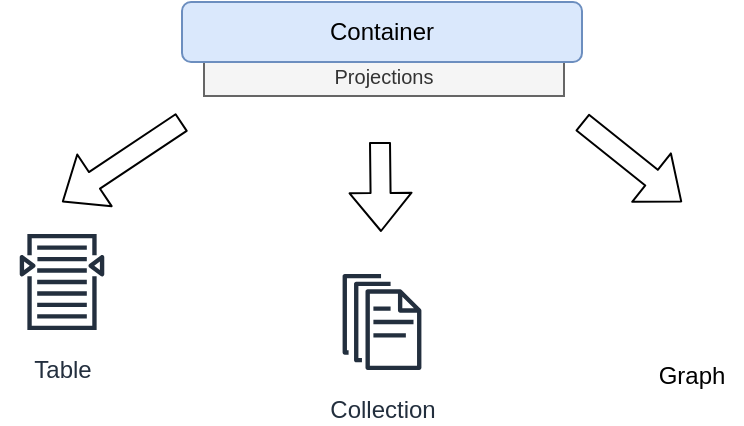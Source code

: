 <mxfile version="14.4.9" type="github">
  <diagram id="zV1JQLpAThjoI-ff-nk5" name="Page-1">
    <mxGraphModel dx="1422" dy="834" grid="1" gridSize="10" guides="1" tooltips="1" connect="1" arrows="1" fold="1" page="1" pageScale="1" pageWidth="850" pageHeight="1100" math="0" shadow="0">
      <root>
        <mxCell id="0" />
        <mxCell id="1" parent="0" />
        <mxCell id="FBbl8Q00sxEDUlRlCji_-13" value="Projections" style="rounded=0;whiteSpace=wrap;html=1;fillColor=#f5f5f5;strokeColor=#666666;fontColor=#333333;fontSize=10;" vertex="1" parent="1">
          <mxGeometry x="351" y="87" width="180" height="20" as="geometry" />
        </mxCell>
        <mxCell id="FBbl8Q00sxEDUlRlCji_-1" value="Container" style="rounded=1;whiteSpace=wrap;html=1;fillColor=#dae8fc;strokeColor=#6c8ebf;" vertex="1" parent="1">
          <mxGeometry x="340" y="60" width="200" height="30" as="geometry" />
        </mxCell>
        <mxCell id="FBbl8Q00sxEDUlRlCji_-2" value="" style="shape=flexArrow;endArrow=classic;html=1;" edge="1" parent="1">
          <mxGeometry width="50" height="50" relative="1" as="geometry">
            <mxPoint x="340" y="120" as="sourcePoint" />
            <mxPoint x="280" y="160" as="targetPoint" />
          </mxGeometry>
        </mxCell>
        <mxCell id="FBbl8Q00sxEDUlRlCji_-3" value="" style="shape=flexArrow;endArrow=classic;html=1;" edge="1" parent="1">
          <mxGeometry width="50" height="50" relative="1" as="geometry">
            <mxPoint x="439" y="130" as="sourcePoint" />
            <mxPoint x="439.5" y="175" as="targetPoint" />
          </mxGeometry>
        </mxCell>
        <mxCell id="FBbl8Q00sxEDUlRlCji_-4" value="" style="shape=flexArrow;endArrow=classic;html=1;" edge="1" parent="1">
          <mxGeometry width="50" height="50" relative="1" as="geometry">
            <mxPoint x="540" y="120" as="sourcePoint" />
            <mxPoint x="590" y="160" as="targetPoint" />
          </mxGeometry>
        </mxCell>
        <mxCell id="FBbl8Q00sxEDUlRlCji_-7" value="Table" style="outlineConnect=0;fontColor=#232F3E;gradientColor=none;strokeColor=#232F3E;fillColor=#ffffff;dashed=0;verticalLabelPosition=bottom;verticalAlign=top;align=center;html=1;fontSize=12;fontStyle=0;aspect=fixed;shape=mxgraph.aws4.resourceIcon;resIcon=mxgraph.aws4.search_documents;" vertex="1" parent="1">
          <mxGeometry x="250" y="170" width="60" height="60" as="geometry" />
        </mxCell>
        <mxCell id="FBbl8Q00sxEDUlRlCji_-8" value="Collection" style="outlineConnect=0;fontColor=#232F3E;gradientColor=none;strokeColor=#232F3E;fillColor=#ffffff;dashed=0;verticalLabelPosition=bottom;verticalAlign=top;align=center;html=1;fontSize=12;fontStyle=0;aspect=fixed;shape=mxgraph.aws4.resourceIcon;resIcon=mxgraph.aws4.documents;" vertex="1" parent="1">
          <mxGeometry x="410" y="190" width="60" height="60" as="geometry" />
        </mxCell>
        <mxCell id="FBbl8Q00sxEDUlRlCji_-11" value="" style="shape=image;html=1;verticalAlign=top;verticalLabelPosition=bottom;labelBackgroundColor=#ffffff;imageAspect=0;aspect=fixed;image=https://cdn0.iconfinder.com/data/icons/business-collection-2027/60/diagram-1-128.png" vertex="1" parent="1">
          <mxGeometry x="570" y="175" width="50" height="50" as="geometry" />
        </mxCell>
        <mxCell id="FBbl8Q00sxEDUlRlCji_-12" value="Graph" style="text;html=1;strokeColor=none;fillColor=none;align=center;verticalAlign=middle;whiteSpace=wrap;rounded=0;" vertex="1" parent="1">
          <mxGeometry x="575" y="237" width="40" height="20" as="geometry" />
        </mxCell>
      </root>
    </mxGraphModel>
  </diagram>
</mxfile>
